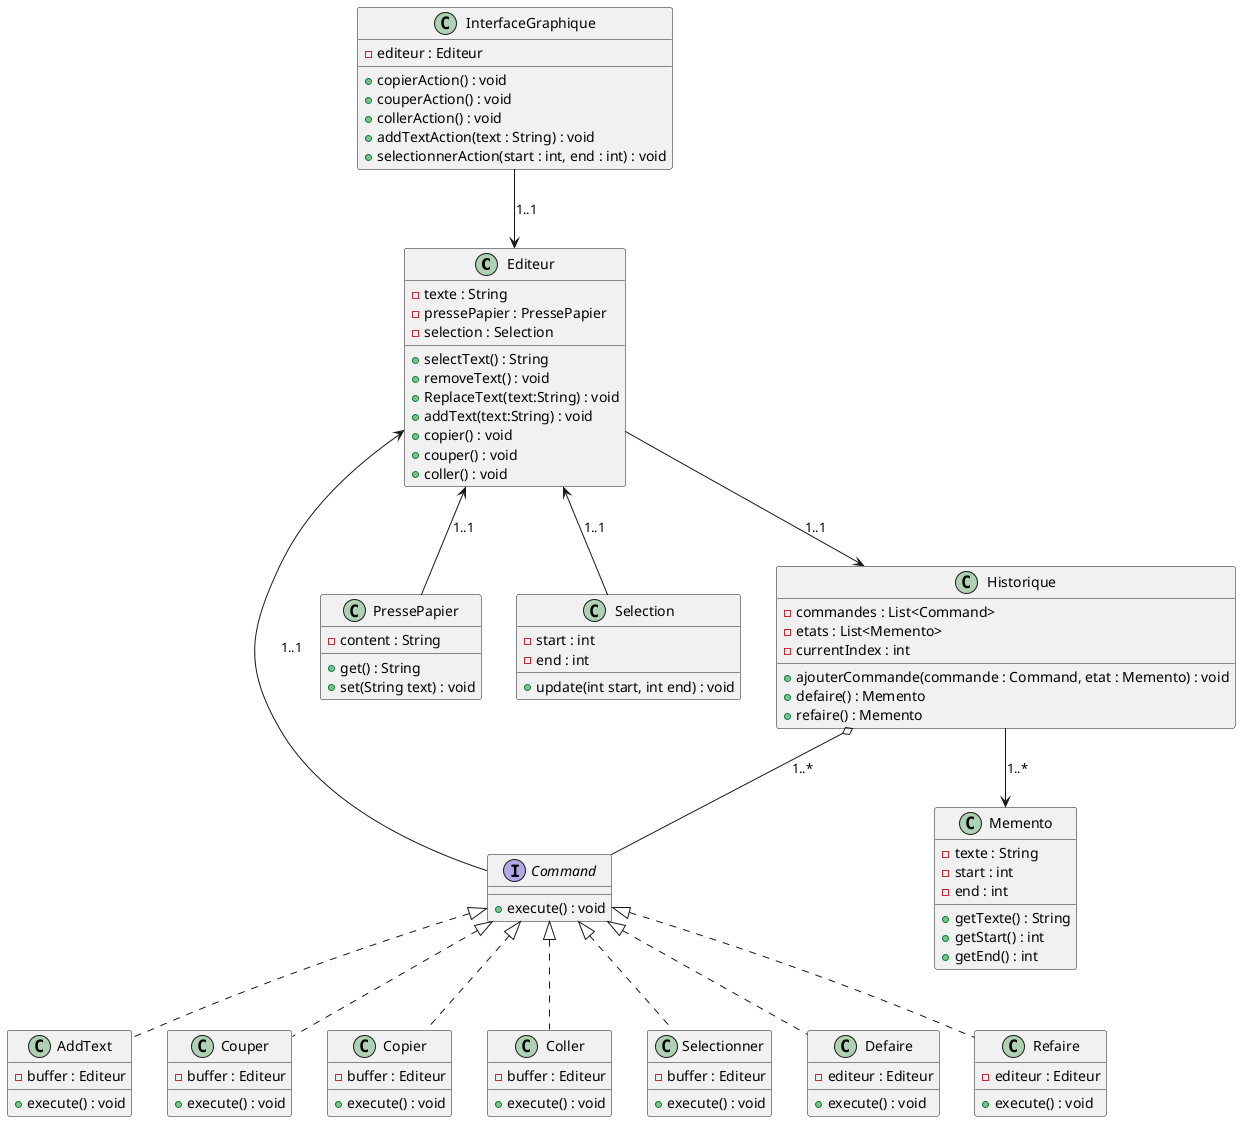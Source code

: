 @startuml
class Editeur {
    - texte : String
    - pressePapier : PressePapier
    - selection : Selection

    + selectText() : String
    + removeText() : void
    + ReplaceText(text:String) : void
    + addText(text:String) : void
    + copier() : void
    + couper() : void
    + coller() : void
}

Interface Command {
    + execute() : void
}
class PressePapier {
    - content : String
    + get() : String
    + set(String text) : void
}

class Selection {
    - start : int
    - end : int
    + update(int start, int end) : void
}



class AddText implements Command{
    - buffer : Editeur
    + execute() : void
}

class Couper implements Command{
    - buffer : Editeur
    + execute() : void
}

class Copier implements Command{
    - buffer : Editeur
    + execute() : void
}

class Coller implements Command {
    - buffer : Editeur
    + execute() : void
}

class Selectionner implements Command{
    - buffer : Editeur
    + execute() : void
}
class Defaire implements Command {
    - editeur : Editeur
    + execute() : void
}

class Refaire implements Command {
    - editeur : Editeur
    + execute() : void
}

class Memento {
    - texte : String
    - start : int
    - end : int

    + getTexte() : String
    + getStart() : int
    + getEnd() : int
}

class Historique {
    - commandes : List<Command>
    - etats : List<Memento>
    - currentIndex : int

    + ajouterCommande(commande : Command, etat : Memento) : void
    + defaire() : Memento
    + refaire() : Memento
}


class InterfaceGraphique {
    - editeur : Editeur

    + copierAction() : void
    + couperAction() : void
    + collerAction() : void
    + addTextAction(text : String) : void
    + selectionnerAction(start : int, end : int) : void
}

' Relations
 
Editeur <-- Command :"1..1"


Editeur <-- PressePapier : "1..1"
Editeur <-- Selection : "1..1"
InterfaceGraphique --> Editeur : "1..1"
Editeur --> Historique : "1..1"
Historique --> Memento : "1..*"
Historique o-- Command : "1..*"

@enduml
